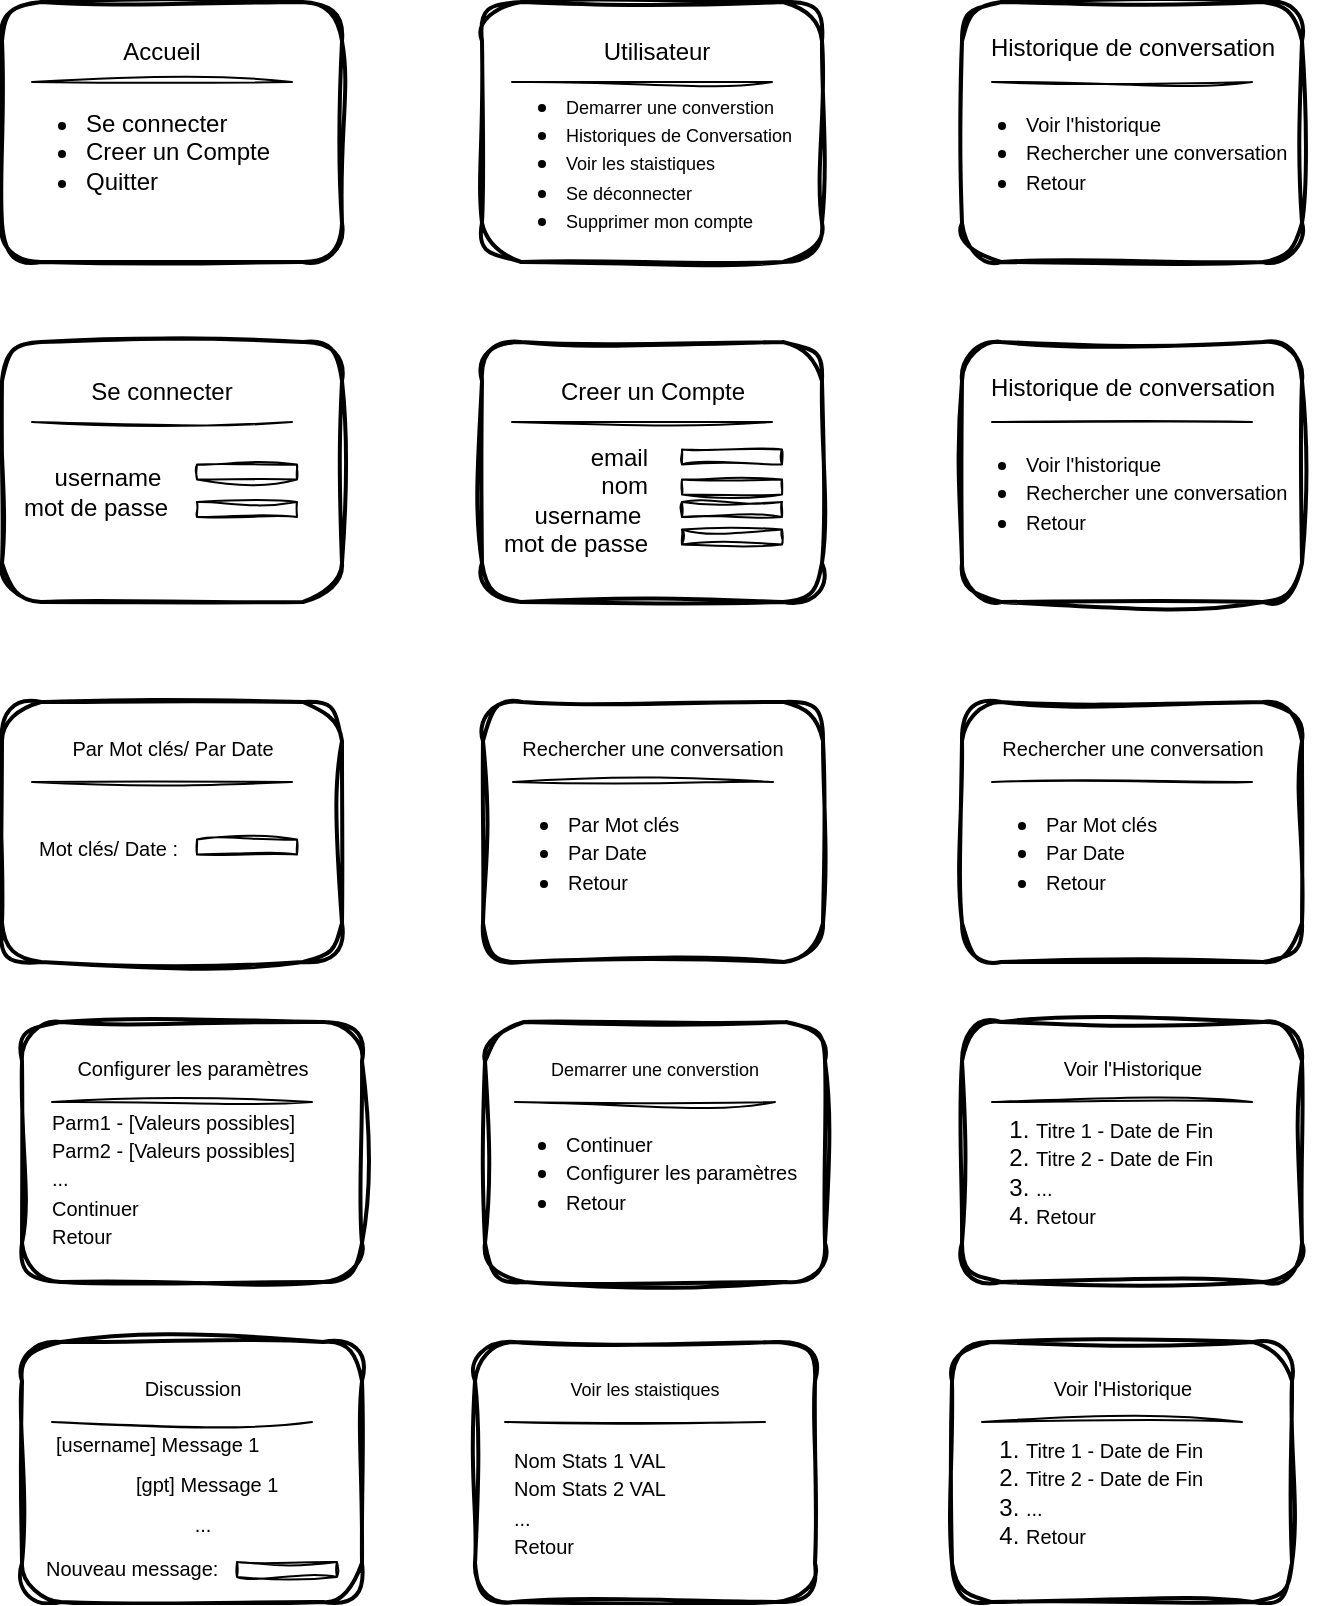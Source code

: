 <mxfile version="28.2.3">
  <diagram name="Page-1" id="4c1rVNi9UevcLR-LI9Ch">
    <mxGraphModel dx="1273" dy="575" grid="1" gridSize="10" guides="1" tooltips="1" connect="1" arrows="1" fold="1" page="1" pageScale="1" pageWidth="850" pageHeight="1100" background="none" math="0" shadow="0">
      <root>
        <mxCell id="0" />
        <mxCell id="1" parent="0" />
        <mxCell id="SOsQZbis1N3-3SlKeptC-1" value="" style="rounded=1;whiteSpace=wrap;html=1;glass=0;shadow=0;strokeWidth=2;labelBackgroundColor=none;sketch=1;curveFitting=1;jiggle=2;" vertex="1" parent="1">
          <mxGeometry x="100" y="50" width="170" height="130" as="geometry" />
        </mxCell>
        <mxCell id="SOsQZbis1N3-3SlKeptC-3" value="Accueil" style="text;html=1;align=center;verticalAlign=middle;whiteSpace=wrap;rounded=0;labelBackgroundColor=none;sketch=1;curveFitting=1;jiggle=2;" vertex="1" parent="1">
          <mxGeometry x="150" y="60" width="60" height="30" as="geometry" />
        </mxCell>
        <mxCell id="SOsQZbis1N3-3SlKeptC-4" value="&lt;div&gt;&lt;ul&gt;&lt;li&gt;Se connecter&lt;/li&gt;&lt;li&gt;Creer un Compte&lt;/li&gt;&lt;li&gt;Quitter&lt;/li&gt;&lt;/ul&gt;&lt;/div&gt;" style="text;html=1;align=left;verticalAlign=middle;whiteSpace=wrap;rounded=0;labelBackgroundColor=none;sketch=1;curveFitting=1;jiggle=2;" vertex="1" parent="1">
          <mxGeometry x="100" y="95" width="150" height="60" as="geometry" />
        </mxCell>
        <mxCell id="SOsQZbis1N3-3SlKeptC-7" value="" style="endArrow=none;html=1;rounded=0;labelBackgroundColor=none;fontColor=default;sketch=1;curveFitting=1;jiggle=2;" edge="1" parent="1">
          <mxGeometry width="50" height="50" relative="1" as="geometry">
            <mxPoint x="245" y="90" as="sourcePoint" />
            <mxPoint x="115" y="90" as="targetPoint" />
          </mxGeometry>
        </mxCell>
        <mxCell id="SOsQZbis1N3-3SlKeptC-17" value="" style="rounded=1;whiteSpace=wrap;html=1;glass=0;shadow=0;strokeWidth=2;labelBackgroundColor=none;sketch=1;curveFitting=1;jiggle=2;" vertex="1" parent="1">
          <mxGeometry x="340" y="50" width="170" height="130" as="geometry" />
        </mxCell>
        <mxCell id="SOsQZbis1N3-3SlKeptC-18" value="" style="endArrow=none;html=1;rounded=0;labelBackgroundColor=none;fontColor=default;sketch=1;curveFitting=1;jiggle=2;" edge="1" parent="1">
          <mxGeometry width="50" height="50" relative="1" as="geometry">
            <mxPoint x="485" y="90" as="sourcePoint" />
            <mxPoint x="355" y="90" as="targetPoint" />
          </mxGeometry>
        </mxCell>
        <mxCell id="SOsQZbis1N3-3SlKeptC-19" value="" style="rounded=1;whiteSpace=wrap;html=1;glass=0;shadow=0;strokeWidth=2;labelBackgroundColor=none;sketch=1;curveFitting=1;jiggle=2;strokeColor=#000000;" vertex="1" parent="1">
          <mxGeometry x="580" y="50" width="170" height="130" as="geometry" />
        </mxCell>
        <mxCell id="SOsQZbis1N3-3SlKeptC-20" value="" style="endArrow=none;html=1;rounded=0;labelBackgroundColor=none;fontColor=default;sketch=1;curveFitting=1;jiggle=2;" edge="1" parent="1">
          <mxGeometry width="50" height="50" relative="1" as="geometry">
            <mxPoint x="725" y="90" as="sourcePoint" />
            <mxPoint x="595" y="90" as="targetPoint" />
          </mxGeometry>
        </mxCell>
        <mxCell id="SOsQZbis1N3-3SlKeptC-21" value="Utilisateur" style="text;html=1;align=center;verticalAlign=middle;whiteSpace=wrap;rounded=0;labelBackgroundColor=none;sketch=1;curveFitting=1;jiggle=2;" vertex="1" parent="1">
          <mxGeometry x="390" y="60" width="75" height="30" as="geometry" />
        </mxCell>
        <mxCell id="SOsQZbis1N3-3SlKeptC-22" value="&lt;ul&gt;&lt;li&gt;&lt;font style=&quot;font-size: 9px;&quot;&gt;Demarrer une converstion&lt;/font&gt;&lt;/li&gt;&lt;li&gt;&lt;font style=&quot;font-size: 9px;&quot;&gt;Historiques de Conversation&lt;/font&gt;&lt;/li&gt;&lt;li&gt;&lt;font style=&quot;font-size: 9px;&quot;&gt;Voir les staistiques&lt;/font&gt;&lt;/li&gt;&lt;li&gt;&lt;font style=&quot;font-size: 9px;&quot;&gt;Se déconnecter&lt;/font&gt;&lt;/li&gt;&lt;li&gt;&lt;font style=&quot;font-size: 9px;&quot;&gt;Supprimer mon compte&lt;/font&gt;&lt;/li&gt;&lt;/ul&gt;" style="text;html=1;align=left;verticalAlign=middle;whiteSpace=wrap;rounded=0;labelBackgroundColor=none;sketch=1;curveFitting=1;jiggle=2;" vertex="1" parent="1">
          <mxGeometry x="340" y="95" width="170" height="70" as="geometry" />
        </mxCell>
        <mxCell id="SOsQZbis1N3-3SlKeptC-23" value="&lt;ul&gt;&lt;li&gt;&lt;font size=&quot;1&quot;&gt;Voir l&#39;historique&lt;/font&gt;&lt;/li&gt;&lt;li&gt;&lt;font size=&quot;1&quot;&gt;Rechercher une conversation&lt;/font&gt;&lt;/li&gt;&lt;li&gt;&lt;font size=&quot;1&quot;&gt;Retour&lt;/font&gt;&lt;/li&gt;&lt;/ul&gt;" style="text;html=1;align=left;verticalAlign=middle;whiteSpace=wrap;rounded=0;labelBackgroundColor=none;sketch=1;curveFitting=1;jiggle=2;" vertex="1" parent="1">
          <mxGeometry x="570" y="87.5" width="190" height="75" as="geometry" />
        </mxCell>
        <mxCell id="SOsQZbis1N3-3SlKeptC-24" value="Historique de conversation" style="text;html=1;align=center;verticalAlign=middle;whiteSpace=wrap;rounded=0;labelBackgroundColor=none;sketch=1;curveFitting=1;jiggle=2;" vertex="1" parent="1">
          <mxGeometry x="592.5" y="57.5" width="145" height="30" as="geometry" />
        </mxCell>
        <mxCell id="SOsQZbis1N3-3SlKeptC-25" value="" style="rounded=1;whiteSpace=wrap;html=1;glass=0;shadow=0;strokeWidth=2;labelBackgroundColor=none;sketch=1;curveFitting=1;jiggle=2;" vertex="1" parent="1">
          <mxGeometry x="100" y="220" width="170" height="130" as="geometry" />
        </mxCell>
        <mxCell id="SOsQZbis1N3-3SlKeptC-26" value="Se connecter" style="text;html=1;align=center;verticalAlign=middle;whiteSpace=wrap;rounded=0;labelBackgroundColor=none;sketch=1;curveFitting=1;jiggle=2;" vertex="1" parent="1">
          <mxGeometry x="135" y="230" width="90" height="30" as="geometry" />
        </mxCell>
        <mxCell id="SOsQZbis1N3-3SlKeptC-28" value="" style="endArrow=none;html=1;rounded=0;labelBackgroundColor=none;fontColor=default;sketch=1;curveFitting=1;jiggle=2;" edge="1" parent="1">
          <mxGeometry width="50" height="50" relative="1" as="geometry">
            <mxPoint x="245" y="260" as="sourcePoint" />
            <mxPoint x="115" y="260" as="targetPoint" />
          </mxGeometry>
        </mxCell>
        <mxCell id="SOsQZbis1N3-3SlKeptC-29" value="" style="rounded=1;whiteSpace=wrap;html=1;glass=0;shadow=0;strokeWidth=2;labelBackgroundColor=none;sketch=1;curveFitting=1;jiggle=2;" vertex="1" parent="1">
          <mxGeometry x="340" y="220" width="170" height="130" as="geometry" />
        </mxCell>
        <mxCell id="SOsQZbis1N3-3SlKeptC-30" value="" style="endArrow=none;html=1;rounded=0;labelBackgroundColor=none;fontColor=default;sketch=1;curveFitting=1;jiggle=2;" edge="1" parent="1">
          <mxGeometry width="50" height="50" relative="1" as="geometry">
            <mxPoint x="485" y="260" as="sourcePoint" />
            <mxPoint x="355" y="260" as="targetPoint" />
          </mxGeometry>
        </mxCell>
        <mxCell id="SOsQZbis1N3-3SlKeptC-31" value="" style="rounded=1;whiteSpace=wrap;html=1;glass=0;shadow=0;strokeWidth=2;labelBackgroundColor=none;sketch=1;curveFitting=1;jiggle=2;strokeColor=#000000;" vertex="1" parent="1">
          <mxGeometry x="580" y="220" width="170" height="130" as="geometry" />
        </mxCell>
        <mxCell id="SOsQZbis1N3-3SlKeptC-32" value="" style="endArrow=none;html=1;rounded=0;labelBackgroundColor=none;fontColor=default;sketch=1;curveFitting=1;jiggle=2;" edge="1" parent="1">
          <mxGeometry width="50" height="50" relative="1" as="geometry">
            <mxPoint x="725" y="260" as="sourcePoint" />
            <mxPoint x="595" y="260" as="targetPoint" />
          </mxGeometry>
        </mxCell>
        <mxCell id="SOsQZbis1N3-3SlKeptC-33" value="Creer un Compte" style="text;html=1;align=center;verticalAlign=middle;whiteSpace=wrap;rounded=0;labelBackgroundColor=none;sketch=1;curveFitting=1;jiggle=2;" vertex="1" parent="1">
          <mxGeometry x="373" y="230" width="105" height="30" as="geometry" />
        </mxCell>
        <mxCell id="SOsQZbis1N3-3SlKeptC-35" value="&lt;ul&gt;&lt;li&gt;&lt;font size=&quot;1&quot;&gt;Voir l&#39;historique&lt;/font&gt;&lt;/li&gt;&lt;li&gt;&lt;font size=&quot;1&quot;&gt;Rechercher une conversation&lt;/font&gt;&lt;/li&gt;&lt;li&gt;&lt;font size=&quot;1&quot;&gt;Retour&lt;/font&gt;&lt;/li&gt;&lt;/ul&gt;" style="text;html=1;align=left;verticalAlign=middle;whiteSpace=wrap;rounded=0;labelBackgroundColor=none;sketch=1;curveFitting=1;jiggle=2;" vertex="1" parent="1">
          <mxGeometry x="570" y="257.5" width="190" height="75" as="geometry" />
        </mxCell>
        <mxCell id="SOsQZbis1N3-3SlKeptC-36" value="Historique de conversation" style="text;html=1;align=center;verticalAlign=middle;whiteSpace=wrap;rounded=0;labelBackgroundColor=none;sketch=1;curveFitting=1;jiggle=2;" vertex="1" parent="1">
          <mxGeometry x="592.5" y="227.5" width="145" height="30" as="geometry" />
        </mxCell>
        <mxCell id="SOsQZbis1N3-3SlKeptC-38" value="&lt;div&gt;username&amp;nbsp;&lt;/div&gt;mot de passe" style="text;html=1;align=right;verticalAlign=middle;whiteSpace=wrap;rounded=0;labelBackgroundColor=none;sketch=1;curveFitting=1;jiggle=2;" vertex="1" parent="1">
          <mxGeometry x="105" y="268.75" width="80" height="52.5" as="geometry" />
        </mxCell>
        <mxCell id="SOsQZbis1N3-3SlKeptC-39" value="&lt;div&gt;email&lt;/div&gt;&lt;div&gt;nom&lt;/div&gt;&lt;div&gt;username&amp;nbsp;&lt;/div&gt;mot de passe" style="text;html=1;align=right;verticalAlign=middle;whiteSpace=wrap;rounded=0;labelBackgroundColor=none;sketch=1;curveFitting=1;jiggle=2;" vertex="1" parent="1">
          <mxGeometry x="340" y="268.75" width="85" height="61.25" as="geometry" />
        </mxCell>
        <mxCell id="SOsQZbis1N3-3SlKeptC-40" value="" style="rounded=1;whiteSpace=wrap;html=1;glass=0;shadow=0;strokeWidth=2;labelBackgroundColor=none;sketch=1;curveFitting=1;jiggle=2;strokeColor=#000000;" vertex="1" parent="1">
          <mxGeometry x="580" y="400" width="170" height="130" as="geometry" />
        </mxCell>
        <mxCell id="SOsQZbis1N3-3SlKeptC-41" value="" style="endArrow=none;html=1;rounded=0;labelBackgroundColor=none;fontColor=default;sketch=1;curveFitting=1;jiggle=2;" edge="1" parent="1">
          <mxGeometry width="50" height="50" relative="1" as="geometry">
            <mxPoint x="725" y="440" as="sourcePoint" />
            <mxPoint x="595" y="440" as="targetPoint" />
          </mxGeometry>
        </mxCell>
        <mxCell id="SOsQZbis1N3-3SlKeptC-42" value="&lt;ul&gt;&lt;li&gt;&lt;span style=&quot;font-size: x-small; background-color: transparent; color: light-dark(rgb(0, 0, 0), rgb(255, 255, 255));&quot;&gt;Par Mot clés&lt;/span&gt;&lt;/li&gt;&lt;li&gt;&lt;font size=&quot;1&quot;&gt;Par Date&lt;/font&gt;&lt;/li&gt;&lt;li&gt;&lt;font size=&quot;1&quot;&gt;Retour&lt;/font&gt;&lt;/li&gt;&lt;/ul&gt;" style="text;html=1;align=left;verticalAlign=middle;whiteSpace=wrap;rounded=0;labelBackgroundColor=none;sketch=1;curveFitting=1;jiggle=2;" vertex="1" parent="1">
          <mxGeometry x="580" y="437.5" width="120" height="75" as="geometry" />
        </mxCell>
        <mxCell id="SOsQZbis1N3-3SlKeptC-43" value="&lt;span style=&quot;font-size: x-small; background-color: transparent; color: light-dark(rgb(0, 0, 0), rgb(255, 255, 255));&quot;&gt;Rechercher une conversation&lt;/span&gt;" style="text;html=1;align=center;verticalAlign=middle;whiteSpace=wrap;rounded=0;labelBackgroundColor=none;sketch=1;curveFitting=1;jiggle=2;" vertex="1" parent="1">
          <mxGeometry x="592.5" y="407.5" width="145" height="30" as="geometry" />
        </mxCell>
        <mxCell id="SOsQZbis1N3-3SlKeptC-44" value="" style="rounded=1;whiteSpace=wrap;html=1;glass=0;shadow=0;strokeWidth=2;labelBackgroundColor=none;sketch=1;curveFitting=1;jiggle=2;strokeColor=#000000;" vertex="1" parent="1">
          <mxGeometry x="340.5" y="400" width="170" height="130" as="geometry" />
        </mxCell>
        <mxCell id="SOsQZbis1N3-3SlKeptC-45" value="" style="endArrow=none;html=1;rounded=0;labelBackgroundColor=none;fontColor=default;sketch=1;curveFitting=1;jiggle=2;" edge="1" parent="1">
          <mxGeometry width="50" height="50" relative="1" as="geometry">
            <mxPoint x="485.5" y="440" as="sourcePoint" />
            <mxPoint x="355.5" y="440" as="targetPoint" />
          </mxGeometry>
        </mxCell>
        <mxCell id="SOsQZbis1N3-3SlKeptC-46" value="&lt;ul&gt;&lt;li&gt;&lt;span style=&quot;font-size: x-small; background-color: transparent; color: light-dark(rgb(0, 0, 0), rgb(255, 255, 255));&quot;&gt;Par Mot clés&lt;/span&gt;&lt;/li&gt;&lt;li&gt;&lt;font size=&quot;1&quot;&gt;Par Date&lt;/font&gt;&lt;/li&gt;&lt;li&gt;&lt;font size=&quot;1&quot;&gt;Retour&lt;/font&gt;&lt;/li&gt;&lt;/ul&gt;" style="text;html=1;align=left;verticalAlign=middle;whiteSpace=wrap;rounded=0;labelBackgroundColor=none;sketch=1;curveFitting=1;jiggle=2;" vertex="1" parent="1">
          <mxGeometry x="340.5" y="437.5" width="120" height="75" as="geometry" />
        </mxCell>
        <mxCell id="SOsQZbis1N3-3SlKeptC-47" value="&lt;span style=&quot;font-size: x-small; background-color: transparent; color: light-dark(rgb(0, 0, 0), rgb(255, 255, 255));&quot;&gt;Rechercher une conversation&lt;/span&gt;" style="text;html=1;align=center;verticalAlign=middle;whiteSpace=wrap;rounded=0;labelBackgroundColor=none;sketch=1;curveFitting=1;jiggle=2;" vertex="1" parent="1">
          <mxGeometry x="353" y="407.5" width="145" height="30" as="geometry" />
        </mxCell>
        <mxCell id="SOsQZbis1N3-3SlKeptC-48" value="" style="rounded=1;whiteSpace=wrap;html=1;glass=0;shadow=0;strokeWidth=2;labelBackgroundColor=none;sketch=1;curveFitting=1;jiggle=2;strokeColor=#000000;" vertex="1" parent="1">
          <mxGeometry x="100" y="400" width="170" height="130" as="geometry" />
        </mxCell>
        <mxCell id="SOsQZbis1N3-3SlKeptC-49" value="" style="endArrow=none;html=1;rounded=0;labelBackgroundColor=none;fontColor=default;sketch=1;curveFitting=1;jiggle=2;" edge="1" parent="1">
          <mxGeometry width="50" height="50" relative="1" as="geometry">
            <mxPoint x="245" y="440" as="sourcePoint" />
            <mxPoint x="115" y="440" as="targetPoint" />
          </mxGeometry>
        </mxCell>
        <mxCell id="SOsQZbis1N3-3SlKeptC-50" value="&lt;span style=&quot;background-color: transparent; color: light-dark(rgb(0, 0, 0), rgb(255, 255, 255)); font-size: x-small;&quot;&gt;Mot clés/ Date :&lt;/span&gt;" style="text;html=1;align=right;verticalAlign=middle;whiteSpace=wrap;rounded=0;labelBackgroundColor=none;sketch=1;curveFitting=1;jiggle=2;" vertex="1" parent="1">
          <mxGeometry x="100" y="461.25" width="90" height="22.5" as="geometry" />
        </mxCell>
        <mxCell id="SOsQZbis1N3-3SlKeptC-51" value="&lt;span style=&quot;font-size: x-small; background-color: transparent; color: light-dark(rgb(0, 0, 0), rgb(255, 255, 255));&quot;&gt;Par Mot clés/ Par Date&lt;/span&gt;" style="text;html=1;align=center;verticalAlign=middle;whiteSpace=wrap;rounded=0;labelBackgroundColor=none;sketch=1;curveFitting=1;jiggle=2;" vertex="1" parent="1">
          <mxGeometry x="112.5" y="407.5" width="145" height="30" as="geometry" />
        </mxCell>
        <mxCell id="SOsQZbis1N3-3SlKeptC-52" value="" style="rounded=1;whiteSpace=wrap;html=1;glass=0;shadow=0;strokeWidth=2;labelBackgroundColor=none;sketch=1;curveFitting=1;jiggle=2;strokeColor=#000000;" vertex="1" parent="1">
          <mxGeometry x="580" y="560" width="170" height="130" as="geometry" />
        </mxCell>
        <mxCell id="SOsQZbis1N3-3SlKeptC-53" value="" style="endArrow=none;html=1;rounded=0;labelBackgroundColor=none;fontColor=default;sketch=1;curveFitting=1;jiggle=2;" edge="1" parent="1">
          <mxGeometry width="50" height="50" relative="1" as="geometry">
            <mxPoint x="725" y="600" as="sourcePoint" />
            <mxPoint x="595" y="600" as="targetPoint" />
          </mxGeometry>
        </mxCell>
        <mxCell id="SOsQZbis1N3-3SlKeptC-54" value="&lt;ol&gt;&lt;li&gt;&lt;span style=&quot;font-size: x-small; background-color: transparent; color: light-dark(rgb(0, 0, 0), rgb(255, 255, 255));&quot;&gt;Titre 1 - Date de Fin&lt;/span&gt;&lt;/li&gt;&lt;li&gt;&lt;span style=&quot;font-size: x-small; background-color: transparent; color: light-dark(rgb(0, 0, 0), rgb(255, 255, 255));&quot;&gt;Titre 2 - Date de Fin&lt;/span&gt;&lt;/li&gt;&lt;li&gt;&lt;span style=&quot;font-size: x-small; background-color: transparent; color: light-dark(rgb(0, 0, 0), rgb(255, 255, 255));&quot;&gt;...&lt;/span&gt;&lt;/li&gt;&lt;li&gt;&lt;font size=&quot;1&quot;&gt;Retour&lt;/font&gt;&lt;/li&gt;&lt;/ol&gt;" style="text;html=1;align=left;verticalAlign=middle;whiteSpace=wrap;rounded=0;labelBackgroundColor=none;sketch=1;curveFitting=1;jiggle=2;" vertex="1" parent="1">
          <mxGeometry x="575" y="597.5" width="180" height="75" as="geometry" />
        </mxCell>
        <mxCell id="SOsQZbis1N3-3SlKeptC-55" value="&lt;font size=&quot;1&quot;&gt;Voir l&#39;Historique&lt;/font&gt;" style="text;html=1;align=center;verticalAlign=middle;whiteSpace=wrap;rounded=0;labelBackgroundColor=none;sketch=1;curveFitting=1;jiggle=2;" vertex="1" parent="1">
          <mxGeometry x="592.5" y="567.5" width="145" height="30" as="geometry" />
        </mxCell>
        <mxCell id="SOsQZbis1N3-3SlKeptC-56" value="" style="rounded=1;whiteSpace=wrap;html=1;glass=0;shadow=0;strokeWidth=2;labelBackgroundColor=none;sketch=1;curveFitting=1;jiggle=2;strokeColor=#000000;" vertex="1" parent="1">
          <mxGeometry x="341.5" y="560" width="170" height="130" as="geometry" />
        </mxCell>
        <mxCell id="SOsQZbis1N3-3SlKeptC-57" value="" style="endArrow=none;html=1;rounded=0;labelBackgroundColor=none;fontColor=default;sketch=1;curveFitting=1;jiggle=2;" edge="1" parent="1">
          <mxGeometry width="50" height="50" relative="1" as="geometry">
            <mxPoint x="486.5" y="600" as="sourcePoint" />
            <mxPoint x="356.5" y="600" as="targetPoint" />
          </mxGeometry>
        </mxCell>
        <mxCell id="SOsQZbis1N3-3SlKeptC-58" value="&lt;ul&gt;&lt;li&gt;&lt;font size=&quot;1&quot;&gt;Continuer&lt;/font&gt;&lt;/li&gt;&lt;li&gt;&lt;font size=&quot;1&quot;&gt;Configurer les paramètres&lt;/font&gt;&lt;/li&gt;&lt;li&gt;&lt;font size=&quot;1&quot;&gt;Retour&lt;/font&gt;&lt;/li&gt;&lt;/ul&gt;" style="text;html=1;align=left;verticalAlign=middle;whiteSpace=wrap;rounded=0;labelBackgroundColor=none;sketch=1;curveFitting=1;jiggle=2;" vertex="1" parent="1">
          <mxGeometry x="339.5" y="597.5" width="159.5" height="75" as="geometry" />
        </mxCell>
        <mxCell id="SOsQZbis1N3-3SlKeptC-59" value="&lt;span style=&quot;font-size: 9px; text-align: left; background-color: transparent; color: light-dark(rgb(0, 0, 0), rgb(255, 255, 255));&quot;&gt;Demarrer une converstion&lt;/span&gt;" style="text;html=1;align=center;verticalAlign=middle;whiteSpace=wrap;rounded=0;labelBackgroundColor=none;sketch=1;curveFitting=1;jiggle=2;" vertex="1" parent="1">
          <mxGeometry x="354" y="567.5" width="145" height="30" as="geometry" />
        </mxCell>
        <mxCell id="SOsQZbis1N3-3SlKeptC-60" value="" style="rounded=1;whiteSpace=wrap;html=1;glass=0;shadow=0;strokeWidth=2;labelBackgroundColor=none;sketch=1;curveFitting=1;jiggle=2;strokeColor=#000000;" vertex="1" parent="1">
          <mxGeometry x="110" y="560" width="170" height="130" as="geometry" />
        </mxCell>
        <mxCell id="SOsQZbis1N3-3SlKeptC-61" value="" style="endArrow=none;html=1;rounded=0;labelBackgroundColor=none;fontColor=default;sketch=1;curveFitting=1;jiggle=2;" edge="1" parent="1">
          <mxGeometry width="50" height="50" relative="1" as="geometry">
            <mxPoint x="255" y="600" as="sourcePoint" />
            <mxPoint x="125" y="600" as="targetPoint" />
          </mxGeometry>
        </mxCell>
        <mxCell id="SOsQZbis1N3-3SlKeptC-63" value="&lt;span style=&quot;background-color: transparent; color: light-dark(rgb(0, 0, 0), rgb(255, 255, 255)); font-size: x-small; text-align: left;&quot;&gt;Configurer les paramètres&lt;/span&gt;" style="text;html=1;align=center;verticalAlign=middle;whiteSpace=wrap;rounded=0;labelBackgroundColor=none;sketch=1;curveFitting=1;jiggle=2;" vertex="1" parent="1">
          <mxGeometry x="122.5" y="567.5" width="145" height="30" as="geometry" />
        </mxCell>
        <mxCell id="SOsQZbis1N3-3SlKeptC-65" value="&lt;span style=&quot;background-color: transparent; color: light-dark(rgb(0, 0, 0), rgb(255, 255, 255)); font-size: x-small;&quot;&gt;Parm1 - [Valeurs possibles]&lt;/span&gt;&lt;br&gt;&lt;span style=&quot;background-color: transparent; color: light-dark(rgb(0, 0, 0), rgb(255, 255, 255)); font-size: x-small;&quot;&gt;Parm2 - [Valeurs possibles]&lt;/span&gt;&lt;br&gt;&lt;span style=&quot;background-color: transparent; color: light-dark(rgb(0, 0, 0), rgb(255, 255, 255)); font-size: x-small;&quot;&gt;...&lt;/span&gt;&lt;br&gt;&lt;span style=&quot;background-color: transparent; color: light-dark(rgb(0, 0, 0), rgb(255, 255, 255)); font-size: x-small;&quot;&gt;Continuer&lt;/span&gt;&lt;br&gt;&lt;span style=&quot;font-size: x-small; background-color: transparent; color: light-dark(rgb(0, 0, 0), rgb(255, 255, 255));&quot;&gt;Retour&lt;/span&gt;" style="text;html=1;align=left;verticalAlign=middle;whiteSpace=wrap;rounded=0;labelBackgroundColor=none;sketch=1;curveFitting=1;jiggle=2;" vertex="1" parent="1">
          <mxGeometry x="122.5" y="600" width="180" height="75" as="geometry" />
        </mxCell>
        <mxCell id="SOsQZbis1N3-3SlKeptC-66" value="" style="rounded=1;whiteSpace=wrap;html=1;glass=0;shadow=0;strokeWidth=2;labelBackgroundColor=none;sketch=1;curveFitting=1;jiggle=2;strokeColor=#000000;" vertex="1" parent="1">
          <mxGeometry x="110" y="720" width="170" height="130" as="geometry" />
        </mxCell>
        <mxCell id="SOsQZbis1N3-3SlKeptC-67" value="" style="endArrow=none;html=1;rounded=0;labelBackgroundColor=none;fontColor=default;sketch=1;curveFitting=1;jiggle=2;" edge="1" parent="1">
          <mxGeometry width="50" height="50" relative="1" as="geometry">
            <mxPoint x="255" y="760" as="sourcePoint" />
            <mxPoint x="125" y="760" as="targetPoint" />
          </mxGeometry>
        </mxCell>
        <mxCell id="SOsQZbis1N3-3SlKeptC-68" value="&lt;span style=&quot;background-color: transparent; color: light-dark(rgb(0, 0, 0), rgb(255, 255, 255)); font-size: x-small; text-align: left;&quot;&gt;Discussion&lt;/span&gt;" style="text;html=1;align=center;verticalAlign=middle;whiteSpace=wrap;rounded=0;labelBackgroundColor=none;sketch=1;curveFitting=1;jiggle=2;" vertex="1" parent="1">
          <mxGeometry x="122.5" y="727.5" width="145" height="30" as="geometry" />
        </mxCell>
        <mxCell id="SOsQZbis1N3-3SlKeptC-70" value="&lt;font size=&quot;1&quot; face=&quot;Helvetica&quot;&gt;[username] Message 1&lt;/font&gt;" style="text;whiteSpace=wrap;html=1;fontFamily=Architects Daughter;fontSource=https%3A%2F%2Ffonts.googleapis.com%2Fcss%3Ffamily%3DArchitects%2BDaughter;" vertex="1" parent="1">
          <mxGeometry x="125" y="757.5" width="115" height="20" as="geometry" />
        </mxCell>
        <mxCell id="SOsQZbis1N3-3SlKeptC-72" value="&lt;font size=&quot;1&quot; face=&quot;Helvetica&quot;&gt;[gpt] Message 1&lt;/font&gt;" style="text;whiteSpace=wrap;html=1;fontFamily=Architects Daughter;fontSource=https%3A%2F%2Ffonts.googleapis.com%2Fcss%3Ffamily%3DArchitects%2BDaughter;" vertex="1" parent="1">
          <mxGeometry x="165" y="777.5" width="115" height="20" as="geometry" />
        </mxCell>
        <mxCell id="SOsQZbis1N3-3SlKeptC-73" value="&lt;font size=&quot;1&quot; face=&quot;Helvetica&quot;&gt;...&lt;/font&gt;" style="text;whiteSpace=wrap;html=1;fontFamily=Architects Daughter;fontSource=https%3A%2F%2Ffonts.googleapis.com%2Fcss%3Ffamily%3DArchitects%2BDaughter;align=center;" vertex="1" parent="1">
          <mxGeometry x="142.5" y="797.5" width="115" height="20" as="geometry" />
        </mxCell>
        <mxCell id="SOsQZbis1N3-3SlKeptC-74" value="&lt;font size=&quot;1&quot; face=&quot;Helvetica&quot;&gt;Nouveau message:&lt;/font&gt;" style="text;whiteSpace=wrap;html=1;fontFamily=Architects Daughter;fontSource=https%3A%2F%2Ffonts.googleapis.com%2Fcss%3Ffamily%3DArchitects%2BDaughter;" vertex="1" parent="1">
          <mxGeometry x="120" y="820" width="90" height="17.5" as="geometry" />
        </mxCell>
        <mxCell id="SOsQZbis1N3-3SlKeptC-75" value="" style="rounded=0;whiteSpace=wrap;html=1;sketch=1;hachureGap=4;jiggle=2;curveFitting=1;fontFamily=Architects Daughter;fontSource=https%3A%2F%2Ffonts.googleapis.com%2Fcss%3Ffamily%3DArchitects%2BDaughter;" vertex="1" parent="1">
          <mxGeometry x="217.5" y="830" width="50" height="7.5" as="geometry" />
        </mxCell>
        <mxCell id="SOsQZbis1N3-3SlKeptC-76" value="" style="rounded=0;whiteSpace=wrap;html=1;sketch=1;hachureGap=4;jiggle=2;curveFitting=1;fontFamily=Architects Daughter;fontSource=https%3A%2F%2Ffonts.googleapis.com%2Fcss%3Ffamily%3DArchitects%2BDaughter;" vertex="1" parent="1">
          <mxGeometry x="197.5" y="468.75" width="50" height="7.5" as="geometry" />
        </mxCell>
        <mxCell id="SOsQZbis1N3-3SlKeptC-78" value="" style="rounded=0;whiteSpace=wrap;html=1;sketch=1;hachureGap=4;jiggle=2;curveFitting=1;fontFamily=Architects Daughter;fontSource=https%3A%2F%2Ffonts.googleapis.com%2Fcss%3Ffamily%3DArchitects%2BDaughter;" vertex="1" parent="1">
          <mxGeometry x="197.5" y="281.25" width="50" height="7.5" as="geometry" />
        </mxCell>
        <mxCell id="SOsQZbis1N3-3SlKeptC-79" value="" style="rounded=0;whiteSpace=wrap;html=1;sketch=1;hachureGap=4;jiggle=2;curveFitting=1;fontFamily=Architects Daughter;fontSource=https%3A%2F%2Ffonts.googleapis.com%2Fcss%3Ffamily%3DArchitects%2BDaughter;" vertex="1" parent="1">
          <mxGeometry x="197.5" y="300" width="50" height="7.5" as="geometry" />
        </mxCell>
        <mxCell id="SOsQZbis1N3-3SlKeptC-80" value="" style="rounded=0;whiteSpace=wrap;html=1;sketch=1;hachureGap=4;jiggle=2;curveFitting=1;fontFamily=Architects Daughter;fontSource=https%3A%2F%2Ffonts.googleapis.com%2Fcss%3Ffamily%3DArchitects%2BDaughter;" vertex="1" parent="1">
          <mxGeometry x="440" y="273.75" width="50" height="7.5" as="geometry" />
        </mxCell>
        <mxCell id="SOsQZbis1N3-3SlKeptC-81" value="" style="rounded=0;whiteSpace=wrap;html=1;sketch=1;hachureGap=4;jiggle=2;curveFitting=1;fontFamily=Architects Daughter;fontSource=https%3A%2F%2Ffonts.googleapis.com%2Fcss%3Ffamily%3DArchitects%2BDaughter;" vertex="1" parent="1">
          <mxGeometry x="440" y="288.75" width="50" height="7.5" as="geometry" />
        </mxCell>
        <mxCell id="SOsQZbis1N3-3SlKeptC-82" value="" style="rounded=0;whiteSpace=wrap;html=1;sketch=1;hachureGap=4;jiggle=2;curveFitting=1;fontFamily=Architects Daughter;fontSource=https%3A%2F%2Ffonts.googleapis.com%2Fcss%3Ffamily%3DArchitects%2BDaughter;" vertex="1" parent="1">
          <mxGeometry x="440" y="300" width="50" height="7.5" as="geometry" />
        </mxCell>
        <mxCell id="SOsQZbis1N3-3SlKeptC-83" value="" style="rounded=0;whiteSpace=wrap;html=1;sketch=1;hachureGap=4;jiggle=2;curveFitting=1;fontFamily=Architects Daughter;fontSource=https%3A%2F%2Ffonts.googleapis.com%2Fcss%3Ffamily%3DArchitects%2BDaughter;" vertex="1" parent="1">
          <mxGeometry x="440" y="313.75" width="50" height="7.5" as="geometry" />
        </mxCell>
        <mxCell id="SOsQZbis1N3-3SlKeptC-85" value="" style="rounded=1;whiteSpace=wrap;html=1;glass=0;shadow=0;strokeWidth=2;labelBackgroundColor=none;sketch=1;curveFitting=1;jiggle=2;strokeColor=#000000;" vertex="1" parent="1">
          <mxGeometry x="575" y="720" width="170" height="130" as="geometry" />
        </mxCell>
        <mxCell id="SOsQZbis1N3-3SlKeptC-86" value="" style="endArrow=none;html=1;rounded=0;labelBackgroundColor=none;fontColor=default;sketch=1;curveFitting=1;jiggle=2;" edge="1" parent="1">
          <mxGeometry width="50" height="50" relative="1" as="geometry">
            <mxPoint x="720" y="760" as="sourcePoint" />
            <mxPoint x="590" y="760" as="targetPoint" />
          </mxGeometry>
        </mxCell>
        <mxCell id="SOsQZbis1N3-3SlKeptC-87" value="&lt;ol&gt;&lt;li&gt;&lt;span style=&quot;font-size: x-small; background-color: transparent; color: light-dark(rgb(0, 0, 0), rgb(255, 255, 255));&quot;&gt;Titre 1 - Date de Fin&lt;/span&gt;&lt;/li&gt;&lt;li&gt;&lt;span style=&quot;font-size: x-small; background-color: transparent; color: light-dark(rgb(0, 0, 0), rgb(255, 255, 255));&quot;&gt;Titre 2 - Date de Fin&lt;/span&gt;&lt;/li&gt;&lt;li&gt;&lt;span style=&quot;font-size: x-small; background-color: transparent; color: light-dark(rgb(0, 0, 0), rgb(255, 255, 255));&quot;&gt;...&lt;/span&gt;&lt;/li&gt;&lt;li&gt;&lt;font size=&quot;1&quot;&gt;Retour&lt;/font&gt;&lt;/li&gt;&lt;/ol&gt;" style="text;html=1;align=left;verticalAlign=middle;whiteSpace=wrap;rounded=0;labelBackgroundColor=none;sketch=1;curveFitting=1;jiggle=2;" vertex="1" parent="1">
          <mxGeometry x="570" y="757.5" width="180" height="75" as="geometry" />
        </mxCell>
        <mxCell id="SOsQZbis1N3-3SlKeptC-88" value="&lt;font size=&quot;1&quot;&gt;Voir l&#39;Historique&lt;/font&gt;" style="text;html=1;align=center;verticalAlign=middle;whiteSpace=wrap;rounded=0;labelBackgroundColor=none;sketch=1;curveFitting=1;jiggle=2;" vertex="1" parent="1">
          <mxGeometry x="587.5" y="727.5" width="145" height="30" as="geometry" />
        </mxCell>
        <mxCell id="SOsQZbis1N3-3SlKeptC-89" value="" style="rounded=1;whiteSpace=wrap;html=1;glass=0;shadow=0;strokeWidth=2;labelBackgroundColor=none;sketch=1;curveFitting=1;jiggle=2;strokeColor=#000000;" vertex="1" parent="1">
          <mxGeometry x="336.5" y="720" width="170" height="130" as="geometry" />
        </mxCell>
        <mxCell id="SOsQZbis1N3-3SlKeptC-90" value="" style="endArrow=none;html=1;rounded=0;labelBackgroundColor=none;fontColor=default;sketch=1;curveFitting=1;jiggle=2;" edge="1" parent="1">
          <mxGeometry width="50" height="50" relative="1" as="geometry">
            <mxPoint x="481.5" y="760" as="sourcePoint" />
            <mxPoint x="351.5" y="760" as="targetPoint" />
          </mxGeometry>
        </mxCell>
        <mxCell id="SOsQZbis1N3-3SlKeptC-92" value="&lt;span style=&quot;font-size: 9px; background-color: transparent; color: light-dark(rgb(0, 0, 0), rgb(255, 255, 255));&quot;&gt;Voir les staistiques&lt;/span&gt;" style="text;html=1;align=center;verticalAlign=middle;whiteSpace=wrap;rounded=0;labelBackgroundColor=none;sketch=1;curveFitting=1;jiggle=2;" vertex="1" parent="1">
          <mxGeometry x="349" y="727.5" width="145" height="30" as="geometry" />
        </mxCell>
        <mxCell id="SOsQZbis1N3-3SlKeptC-93" value="&lt;span style=&quot;background-color: transparent; color: light-dark(rgb(0, 0, 0), rgb(255, 255, 255)); font-size: x-small;&quot;&gt;Nom Stats 1 VAL&lt;/span&gt;&lt;br&gt;&lt;span style=&quot;font-size: x-small;&quot;&gt;Nom Stats 2 VAL&lt;/span&gt;&lt;br&gt;&lt;span style=&quot;background-color: transparent; color: light-dark(rgb(0, 0, 0), rgb(255, 255, 255)); font-size: x-small;&quot;&gt;...&lt;/span&gt;&lt;br&gt;&lt;span style=&quot;font-size: x-small; background-color: transparent; color: light-dark(rgb(0, 0, 0), rgb(255, 255, 255));&quot;&gt;Retour&lt;/span&gt;" style="text;html=1;align=left;verticalAlign=middle;whiteSpace=wrap;rounded=0;labelBackgroundColor=none;sketch=1;curveFitting=1;jiggle=2;" vertex="1" parent="1">
          <mxGeometry x="354" y="762.5" width="180" height="75" as="geometry" />
        </mxCell>
      </root>
    </mxGraphModel>
  </diagram>
</mxfile>
